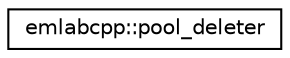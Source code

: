 digraph "Graphical Class Hierarchy"
{
 // LATEX_PDF_SIZE
  edge [fontname="Helvetica",fontsize="10",labelfontname="Helvetica",labelfontsize="10"];
  node [fontname="Helvetica",fontsize="10",shape=record];
  rankdir="LR";
  Node0 [label="emlabcpp::pool_deleter",height=0.2,width=0.4,color="black", fillcolor="white", style="filled",URL="$structemlabcpp_1_1pool__deleter.html",tooltip=" "];
}
